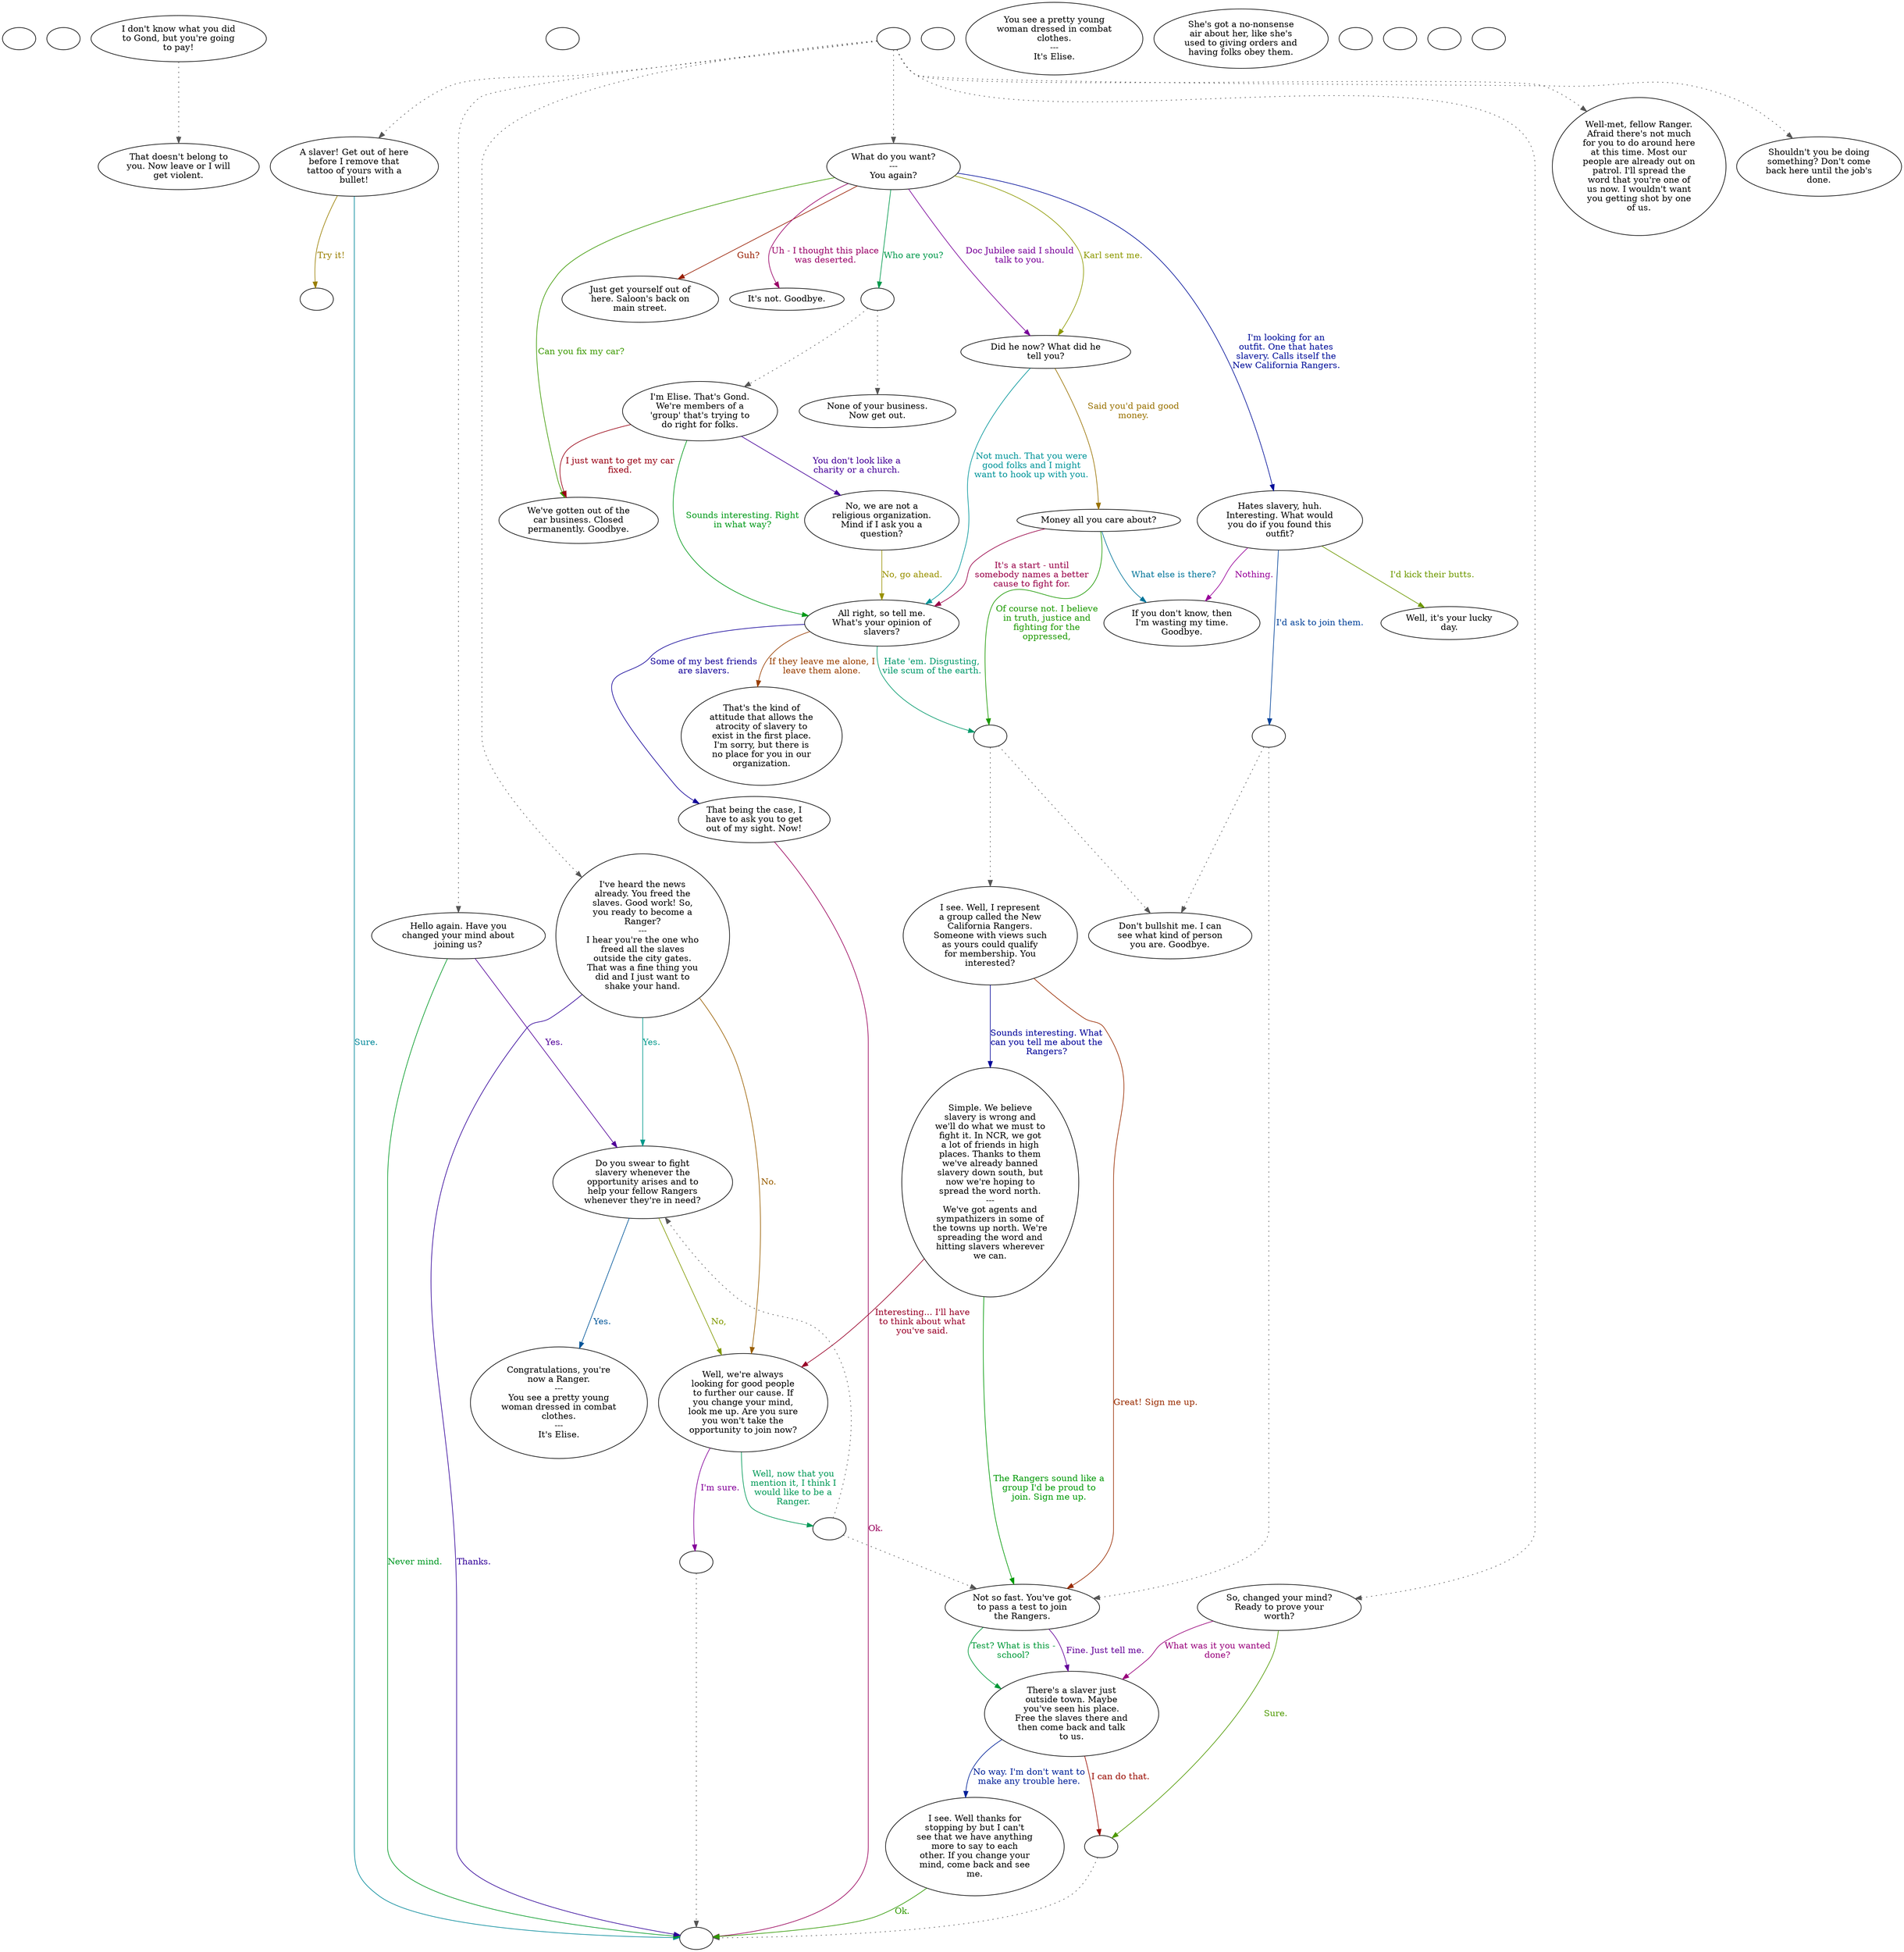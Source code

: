 digraph scelise {
  "checkPartyMembersNearDoor" [style=filled       fillcolor="#FFFFFF"       color="#000000"]
  "checkPartyMembersNearDoor" [label=""]
  "start" [style=filled       fillcolor="#FFFFFF"       color="#000000"]
  "start" [label=""]
  "critter_p_proc" [style=filled       fillcolor="#FFFFFF"       color="#000000"]
  "critter_p_proc" -> "Node031" [style=dotted color="#555555"]
  "critter_p_proc" [label="I don't know what you did\nto Gond, but you're going\nto pay!"]
  "pickup_p_proc" [style=filled       fillcolor="#FFFFFF"       color="#000000"]
  "pickup_p_proc" [label=""]
  "talk_p_proc" [style=filled       fillcolor="#FFFFFF"       color="#000000"]
  "talk_p_proc" -> "Node029" [style=dotted color="#555555"]
  "talk_p_proc" -> "Node024" [style=dotted color="#555555"]
  "talk_p_proc" -> "Node030" [style=dotted color="#555555"]
  "talk_p_proc" -> "Node020" [style=dotted color="#555555"]
  "talk_p_proc" -> "Node019" [style=dotted color="#555555"]
  "talk_p_proc" -> "Node018" [style=dotted color="#555555"]
  "talk_p_proc" -> "Node001" [style=dotted color="#555555"]
  "talk_p_proc" [label=""]
  "destroy_p_proc" [style=filled       fillcolor="#FFFFFF"       color="#000000"]
  "destroy_p_proc" [label=""]
  "look_at_p_proc" [style=filled       fillcolor="#FFFFFF"       color="#000000"]
  "look_at_p_proc" [label="You see a pretty young\nwoman dressed in combat\nclothes.\n---\nIt's Elise."]
  "description_p_proc" [style=filled       fillcolor="#FFFFFF"       color="#000000"]
  "description_p_proc" [label="She's got a no-nonsense\nair about her, like she's\nused to giving orders and\nhaving folks obey them."]
  "use_skill_on_p_proc" [style=filled       fillcolor="#FFFFFF"       color="#000000"]
  "use_skill_on_p_proc" [label=""]
  "damage_p_proc" [style=filled       fillcolor="#FFFFFF"       color="#000000"]
  "damage_p_proc" [label=""]
  "map_enter_p_proc" [style=filled       fillcolor="#FFFFFF"       color="#000000"]
  "map_enter_p_proc" [label=""]
  "Node998" [style=filled       fillcolor="#FFFFFF"       color="#000000"]
  "Node998" [label=""]
  "Node999" [style=filled       fillcolor="#FFFFFF"       color="#000000"]
  "Node999" [label=""]
  "Node001" [style=filled       fillcolor="#FFFFFF"       color="#000000"]
  "Node001" [label="What do you want?\n---\nYou again?"]
  "Node001" -> "Node002" [label="Karl sent me." color="#8D9900" fontcolor="#8D9900"]
  "Node001" -> "Node002" [label="Doc Jubilee said I should\ntalk to you." color="#780099" fontcolor="#780099"]
  "Node001" -> "Node0306a" [label="Who are you?" color="#00994B" fontcolor="#00994B"]
  "Node001" -> "Node004" [label="Guh?" color="#991F00" fontcolor="#991F00"]
  "Node001" -> "Node005" [label="I'm looking for an\noutfit. One that hates\nslavery. Calls itself the\nNew California Rangers." color="#000E99" fontcolor="#000E99"]
  "Node001" -> "Node007" [label="Can you fix my car?" color="#3B9900" fontcolor="#3B9900"]
  "Node001" -> "Node008" [label="Uh - I thought this place\nwas deserted." color="#990067" fontcolor="#990067"]
  "Node002" [style=filled       fillcolor="#FFFFFF"       color="#000000"]
  "Node002" [label="Did he now? What did he\ntell you?"]
  "Node002" -> "Node009" [label="Not much. That you were\ngood folks and I might\nwant to hook up with you." color="#009499" fontcolor="#009499"]
  "Node002" -> "Node010" [label="Said you'd paid good\nmoney." color="#997100" fontcolor="#997100"]
  "Node003" [style=filled       fillcolor="#FFFFFF"       color="#000000"]
  "Node003" [label="I'm Elise. That's Gond.\nWe're members of a\n'group' that's trying to\ndo right for folks."]
  "Node003" -> "Node013" [label="You don't look like a\ncharity or a church." color="#450099" fontcolor="#450099"]
  "Node003" -> "Node009" [label="Sounds interesting. Right\nin what way?" color="#009918" fontcolor="#009918"]
  "Node003" -> "Node007" [label="I just want to get my car\nfixed." color="#990014" fontcolor="#990014"]
  "Node004" [style=filled       fillcolor="#FFFFFF"       color="#000000"]
  "Node004" [label="Just get yourself out of\nhere. Saloon's back on\nmain street."]
  "Node005" [style=filled       fillcolor="#FFFFFF"       color="#000000"]
  "Node005" [label="Hates slavery, huh.\nInteresting. What would\nyou do if you found this\noutfit?"]
  "Node005" -> "Node1411a" [label="I'd ask to join them." color="#004199" fontcolor="#004199"]
  "Node005" -> "Node016" [label="I'd kick their butts." color="#6E9900" fontcolor="#6E9900"]
  "Node005" -> "Node012" [label="Nothing." color="#980099" fontcolor="#980099"]
  "Node006" [style=filled       fillcolor="#FFFFFF"       color="#000000"]
  "Node006" [label="None of your business.\nNow get out."]
  "Node007" [style=filled       fillcolor="#FFFFFF"       color="#000000"]
  "Node007" [label="We've gotten out of the\ncar business. Closed\npermanently. Goodbye."]
  "Node008" [style=filled       fillcolor="#FFFFFF"       color="#000000"]
  "Node008" [label="It's not. Goodbye."]
  "Node009" [style=filled       fillcolor="#FFFFFF"       color="#000000"]
  "Node009" [label="All right, so tell me.\nWhat's your opinion of\nslavers?"]
  "Node009" -> "Node2611a" [label="Hate 'em. Disgusting,\nvile scum of the earth." color="#00996B" fontcolor="#00996B"]
  "Node009" -> "Node017" [label="If they leave me alone, I\nleave them alone." color="#993E00" fontcolor="#993E00"]
  "Node009" -> "Node028" [label="Some of my best friends\nare slavers." color="#120099" fontcolor="#120099"]
  "Node010" [style=filled       fillcolor="#FFFFFF"       color="#000000"]
  "Node010" [label="Money all you care about?"]
  "Node010" -> "Node2611a" [label="Of course not. I believe\nin truth, justice and\nfighting for the\noppressed," color="#1B9900" fontcolor="#1B9900"]
  "Node010" -> "Node009" [label="It's a start - until\nsomebody names a better\ncause to fight for." color="#990048" fontcolor="#990048"]
  "Node010" -> "Node012" [label="What else is there?" color="#007499" fontcolor="#007499"]
  "Node011" [style=filled       fillcolor="#FFFFFF"       color="#000000"]
  "Node011" [label="Don't bullshit me. I can\nsee what kind of person\nyou are. Goodbye."]
  "Node012" [style=filled       fillcolor="#FFFFFF"       color="#000000"]
  "Node012" [label="If you don't know, then\nI'm wasting my time.\nGoodbye."]
  "Node013" [style=filled       fillcolor="#FFFFFF"       color="#000000"]
  "Node013" [label="No, we are not a\nreligious organization.\nMind if I ask you a\nquestion?"]
  "Node013" -> "Node009" [label="No, go ahead." color="#999100" fontcolor="#999100"]
  "Node014" [style=filled       fillcolor="#FFFFFF"       color="#000000"]
  "Node014" [label="Not so fast. You've got\nto pass a test to join\nthe Rangers."]
  "Node014" -> "Node015" [label="Fine. Just tell me." color="#640099" fontcolor="#640099"]
  "Node014" -> "Node015" [label="Test? What is this -\nschool?" color="#009938" fontcolor="#009938"]
  "Node015" [style=filled       fillcolor="#FFFFFF"       color="#000000"]
  "Node015" [label="There's a slaver just\noutside town. Maybe\nyou've seen his place.\nFree the slaves there and\nthen come back and talk\nto us."]
  "Node015" -> "NodeAccept" [label="I can do that." color="#990B00" fontcolor="#990B00"]
  "Node015" -> "Node027" [label="No way. I'm don't want to\nmake any trouble here." color="#002199" fontcolor="#002199"]
  "Node016" [style=filled       fillcolor="#FFFFFF"       color="#000000"]
  "Node016" [label="Well, it's your lucky\nday."]
  "Node017" [style=filled       fillcolor="#FFFFFF"       color="#000000"]
  "Node017" [label="That's the kind of\nattitude that allows the\natrocity of slavery to\nexist in the first place.\nI'm sorry, but there is\nno place for you in our\norganization."]
  "Node018" [style=filled       fillcolor="#FFFFFF"       color="#000000"]
  "Node018" [label="So, changed your mind?\nReady to prove your\nworth?"]
  "Node018" -> "NodeAccept" [label="Sure." color="#4E9900" fontcolor="#4E9900"]
  "Node018" -> "Node015" [label="What was it you wanted\ndone?" color="#99007B" fontcolor="#99007B"]
  "Node019" [style=filled       fillcolor="#FFFFFF"       color="#000000"]
  "Node019" [label="Shouldn't you be doing\nsomething? Don't come\nback here until the job's\ndone."]
  "Node020" [style=filled       fillcolor="#FFFFFF"       color="#000000"]
  "Node020" [label="I've heard the news\nalready. You freed the\nslaves. Good work! So,\nyou ready to become a\nRanger?\n---\nI hear you're the one who\nfreed all the slaves\noutside the city gates.\nThat was a fine thing you\ndid and I just want to\nshake your hand."]
  "Node020" -> "Node022" [label="Yes." color="#00998B" fontcolor="#00998B"]
  "Node020" -> "Node025" [label="No." color="#995E00" fontcolor="#995E00"]
  "Node020" -> "Node999" [label="Thanks." color="#310099" fontcolor="#310099"]
  "Node021" [style=filled       fillcolor="#FFFFFF"       color="#000000"]
  "Node021" [label="Simple. We believe\nslavery is wrong and\nwe'll do what we must to\nfight it. In NCR, we got\na lot of friends in high\nplaces. Thanks to them\nwe've already banned\nslavery down south, but\nnow we're hoping to\nspread the word north.\n---\nWe've got agents and\nsympathizers in some of\nthe towns up north. We're\nspreading the word and\nhitting slavers wherever\nwe can."]
  "Node021" -> "Node014" [label="The Rangers sound like a\ngroup I'd be proud to\njoin. Sign me up." color="#009905" fontcolor="#009905"]
  "Node021" -> "Node025" [label="Interesting... I'll have\nto think about what\nyou've said." color="#990028" fontcolor="#990028"]
  "Node022" [style=filled       fillcolor="#FFFFFF"       color="#000000"]
  "Node022" [label="Do you swear to fight\nslavery whenever the\nopportunity arises and to\nhelp your fellow Rangers\nwhenever they're in need?"]
  "Node022" -> "Node023" [label="Yes." color="#005599" fontcolor="#005599"]
  "Node022" -> "Node025" [label="No," color="#819900" fontcolor="#819900"]
  "Node023" [style=filled       fillcolor="#FFFFFF"       color="#000000"]
  "Node023" [label="Congratulations, you're\nnow a Ranger.\n---\nYou see a pretty young\nwoman dressed in combat\nclothes.\n---\nIt's Elise."]
  "Node024" [style=filled       fillcolor="#FFFFFF"       color="#000000"]
  "Node024" [label="Well-met, fellow Ranger.\nAfraid there's not much\nfor you to do around here\nat this time. Most our\npeople are already out on\npatrol. I'll spread the\nword that you're one of\nus now. I wouldn't want\nyou getting shot by one\nof us."]
  "Node025" [style=filled       fillcolor="#FFFFFF"       color="#000000"]
  "Node025" [label="Well, we're always\nlooking for good people\nto further our cause. If\nyou change your mind,\nlook me up. Are you sure\nyou won't take the\nopportunity to join now?"]
  "Node025" -> "Node999a" [label="I'm sure." color="#840099" fontcolor="#840099"]
  "Node025" -> "Node01422a" [label="Well, now that you\nmention it, I think I\nwould like to be a\nRanger." color="#009957" fontcolor="#009957"]
  "Node026" [style=filled       fillcolor="#FFFFFF"       color="#000000"]
  "Node026" [label="I see. Well, I represent\na group called the New\nCalifornia Rangers.\nSomeone with views such\nas yours could qualify\nfor membership. You\ninterested?"]
  "Node026" -> "Node014" [label="Great! Sign me up." color="#992B00" fontcolor="#992B00"]
  "Node026" -> "Node021" [label="Sounds interesting. What\ncan you tell me about the\nRangers?" color="#000299" fontcolor="#000299"]
  "Node027" [style=filled       fillcolor="#FFFFFF"       color="#000000"]
  "Node027" [label="I see. Well thanks for\nstopping by but I can't\nsee that we have anything\nmore to say to each\nother. If you change your\nmind, come back and see\nme."]
  "Node027" -> "Node999" [label="Ok." color="#2F9900" fontcolor="#2F9900"]
  "Node028" [style=filled       fillcolor="#FFFFFF"       color="#000000"]
  "Node028" [label="That being the case, I\nhave to ask you to get\nout of my sight. Now!"]
  "Node028" -> "Node999" [label="Ok." color="#99005B" fontcolor="#99005B"]
  "Node029" [style=filled       fillcolor="#FFFFFF"       color="#000000"]
  "Node029" [label="A slaver! Get out of here\nbefore I remove that\ntattoo of yours with a\nbullet!"]
  "Node029" -> "Node999" [label="Sure." color="#008899" fontcolor="#008899"]
  "Node029" -> "Node998" [label="Try it!" color="#997E00" fontcolor="#997E00"]
  "Node030" [style=filled       fillcolor="#FFFFFF"       color="#000000"]
  "Node030" [label="Hello again. Have you\nchanged your mind about\njoining us?"]
  "Node030" -> "Node022" [label="Yes." color="#510099" fontcolor="#510099"]
  "Node030" -> "Node999" [label="Never mind." color="#009924" fontcolor="#009924"]
  "Node031" [style=filled       fillcolor="#FFFFFF"       color="#000000"]
  "Node031" [label="That doesn't belong to\nyou. Now leave or I will\nget violent."]
  "timed_event_p_proc" [style=filled       fillcolor="#FFFFFF"       color="#000000"]
  "timed_event_p_proc" [label=""]
  "Node0306a" [style=filled       fillcolor="#FFFFFF"       color="#000000"]
  "Node0306a" -> "Node003" [style=dotted color="#555555"]
  "Node0306a" -> "Node006" [style=dotted color="#555555"]
  "Node0306a" [label=""]
  "Node1411a" [style=filled       fillcolor="#FFFFFF"       color="#000000"]
  "Node1411a" -> "Node014" [style=dotted color="#555555"]
  "Node1411a" -> "Node011" [style=dotted color="#555555"]
  "Node1411a" [label=""]
  "Node2611a" [style=filled       fillcolor="#FFFFFF"       color="#000000"]
  "Node2611a" -> "Node026" [style=dotted color="#555555"]
  "Node2611a" -> "Node011" [style=dotted color="#555555"]
  "Node2611a" [label=""]
  "NodeAccept" [style=filled       fillcolor="#FFFFFF"       color="#000000"]
  "NodeAccept" -> "Node999" [style=dotted color="#555555"]
  "NodeAccept" [label=""]
  "Node999a" [style=filled       fillcolor="#FFFFFF"       color="#000000"]
  "Node999a" -> "Node999" [style=dotted color="#555555"]
  "Node999a" [label=""]
  "Node01422a" [style=filled       fillcolor="#FFFFFF"       color="#000000"]
  "Node01422a" -> "Node014" [style=dotted color="#555555"]
  "Node01422a" -> "Node022" [style=dotted color="#555555"]
  "Node01422a" [label=""]
}